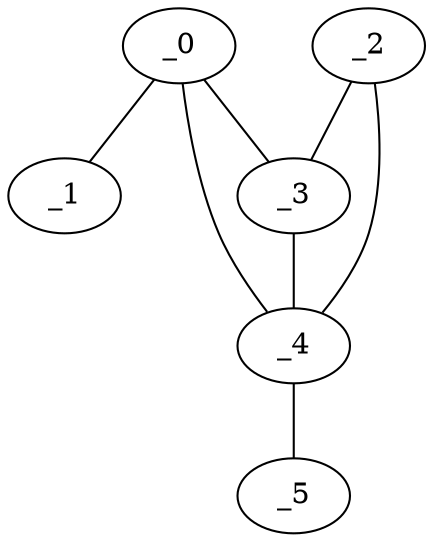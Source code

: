 graph FP1_0087 {
	_0	 [x="1.11505",
		y="2.79887"];
	_1	 [x="1.10082",
		y="-0.0252607"];
	_0 -- _1;
	_3	 [x="1.50286",
		y="1.85349"];
	_0 -- _3;
	_4	 [x="2.1",
		y="2.78"];
	_0 -- _4;
	_2	 [x="0.354226",
		y="2.04244"];
	_2 -- _3;
	_2 -- _4;
	_3 -- _4;
	_5	 [x="2.2093",
		y="2.34204"];
	_4 -- _5;
}
